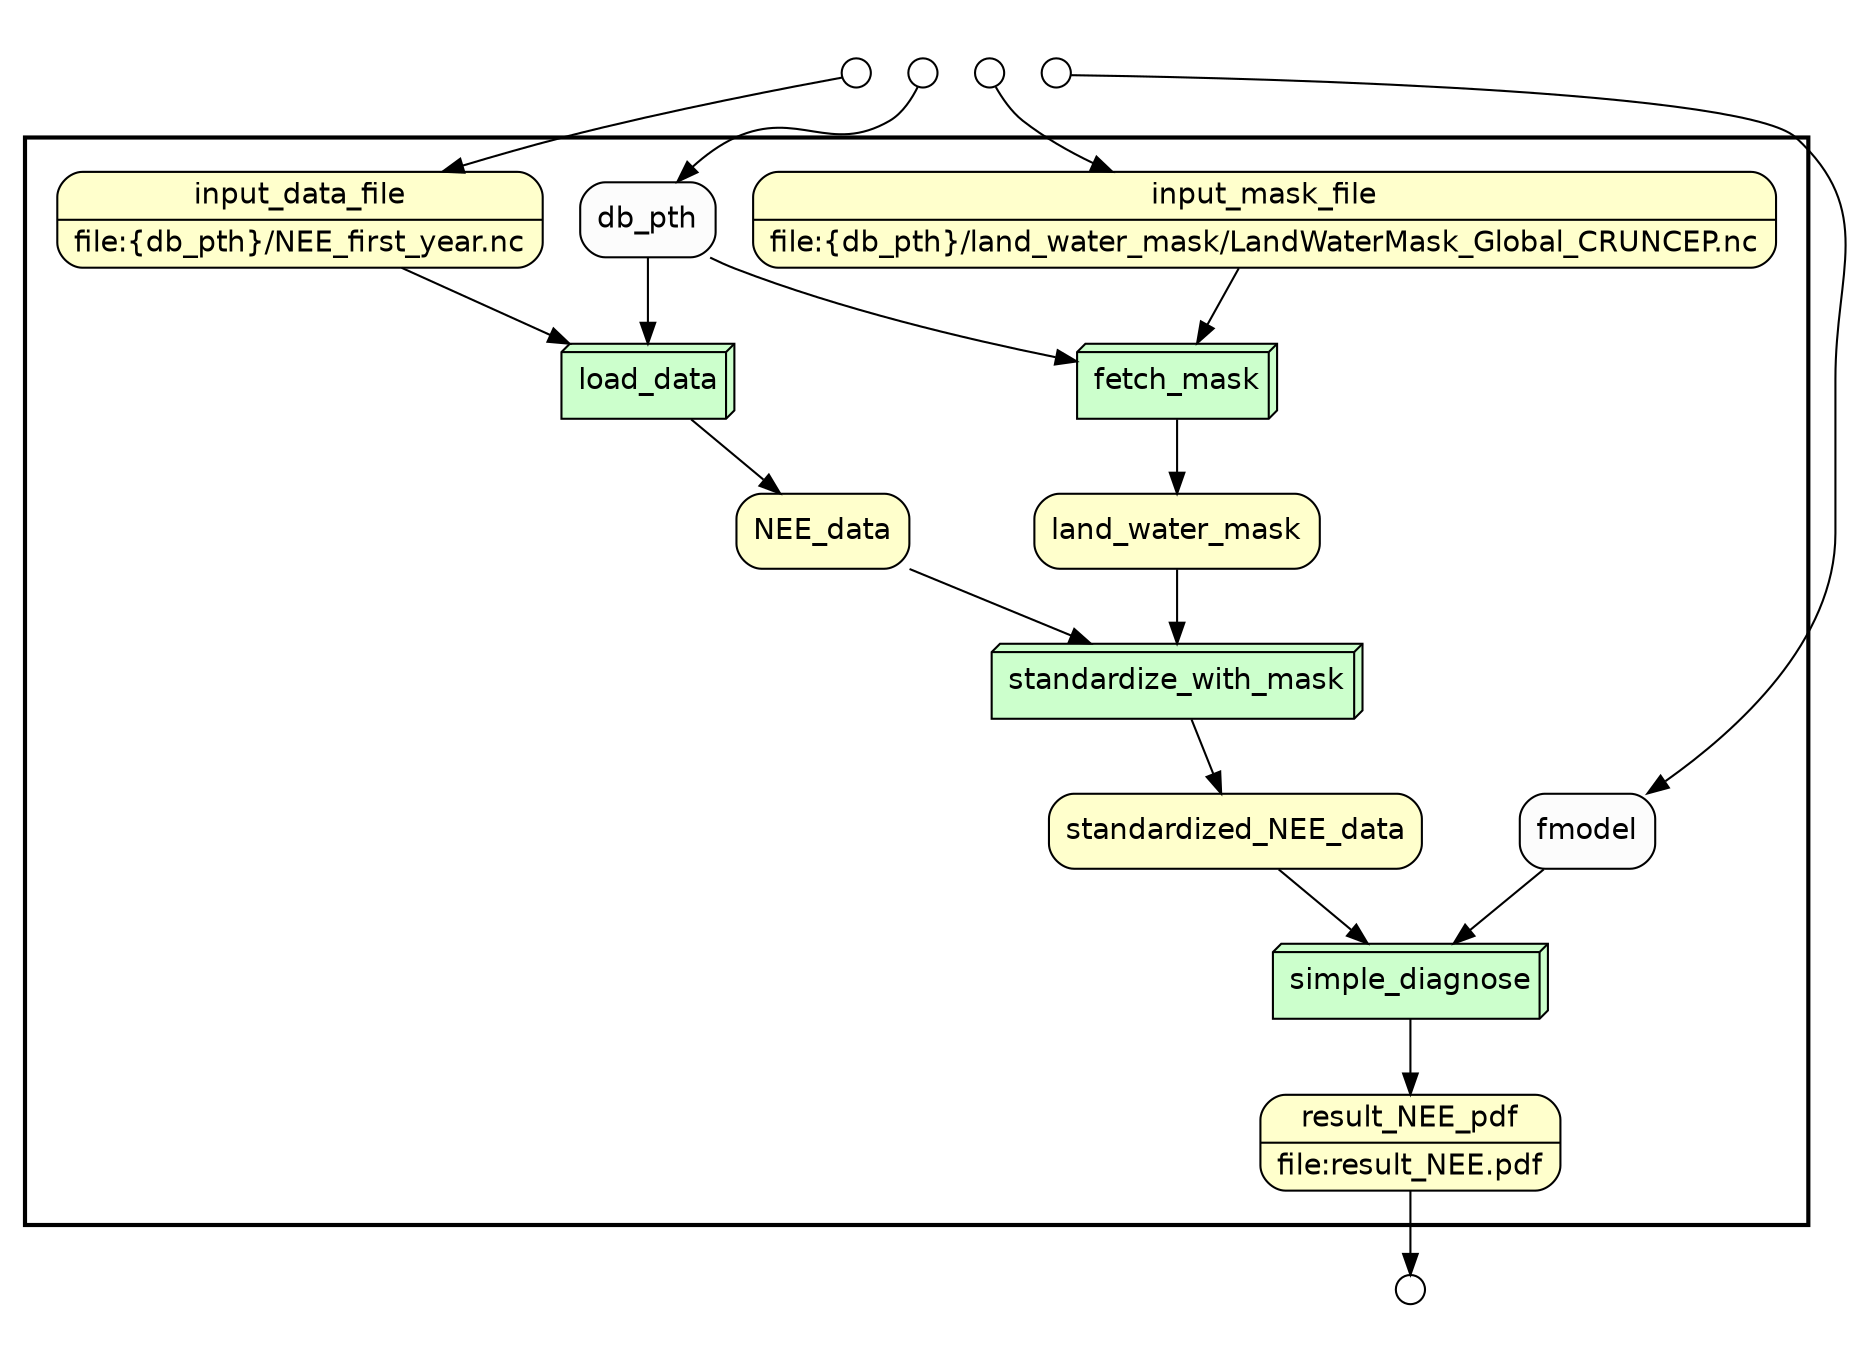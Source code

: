 digraph Workflow {
rankdir=TB
subgraph cluster0 {
label=""
penwidth=2
fontsize=18
subgraph cluster1 {
label=""
color="white"
graph[fontname=Helvetica]
node[fontname=Helvetica]
node[shape=box3d style="filled" fillcolor="#CCFFCC" peripheries=1 label=""]
node1 [label="fetch_mask"]
node2 [label="load_data"]
node3 [label="standardize_with_mask"]
node4 [label="simple_diagnose"]
node[fontname=Helvetica]
node[shape=box style="rounded,filled" fillcolor="#FFFFCC" peripheries=1 label=""]
node5 [shape=record  rankdir=LR label="{<f0> result_NEE_pdf|<f1>file:result_NEE.pdf}"];
node6 [shape=record  rankdir=LR label="{<f0> input_mask_file|<f1>file:\{db_pth\}/land_water_mask/LandWaterMask_Global_CRUNCEP.nc}"];
node7 [shape=record  rankdir=LR label="{<f0> input_data_file|<f1>file:\{db_pth\}/NEE_first_year.nc}"];
node8 [label="NEE_data"]
node9 [label="land_water_mask"]
node10 [label="standardized_NEE_data"]
node[shape=box style="rounded,filled" fillcolor="#FCFCFC" peripheries=1 label=""]
node11 [label="db_pth"]
node12 [label="fmodel"]
}}
node[shape=circle style="rounded,filled" fillcolor="#FFFFFF" peripheries=1 label="" width=0.2]
subgraph cluster2 { label="" color="white"
subgraph cluster3 { label="" color="white"
node13
node14
node15
node16
}}
subgraph cluster4 { label="" color="white"
subgraph cluster5 { label="" color="white"
node17
}}
node1 -> node9
node11 -> node1
node6 -> node1
node2 -> node8
node11 -> node2
node7 -> node2
node3 -> node10
node8 -> node3
node9 -> node3
node4 -> node5
node12 -> node4
node10 -> node4
node13 -> node11
node14 -> node12
node15 -> node6
node16 -> node7
node5 -> node17
}
